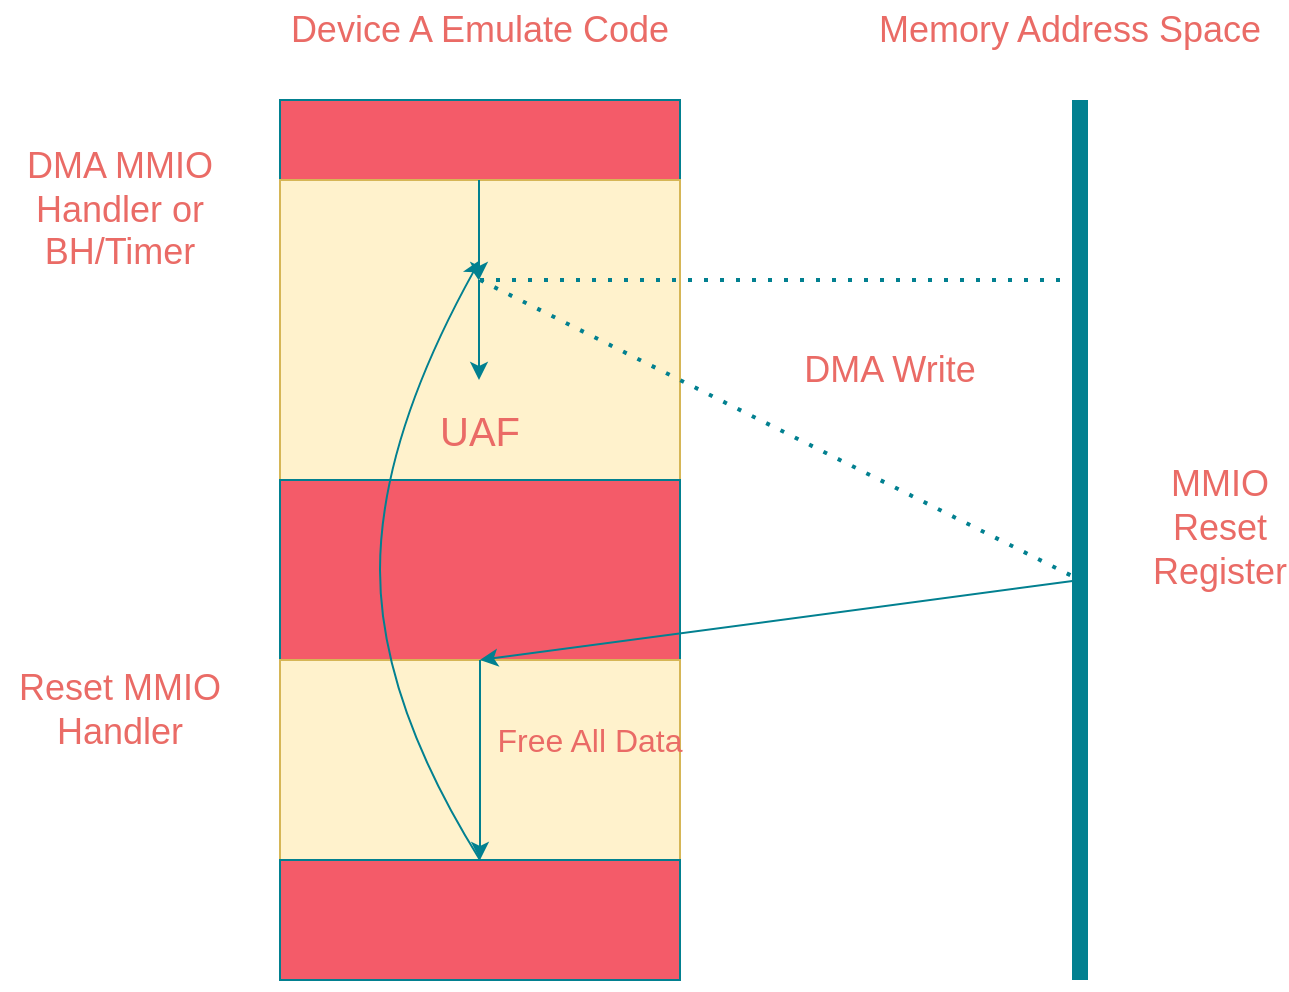 <mxfile version="21.1.7" type="github">
  <diagram name="第 1 页" id="dlYc7-aqfMGFKboNXZSi">
    <mxGraphModel dx="1619" dy="1113" grid="1" gridSize="10" guides="1" tooltips="1" connect="1" arrows="1" fold="1" page="1" pageScale="1" pageWidth="827" pageHeight="1169" math="0" shadow="0">
      <root>
        <mxCell id="0" />
        <mxCell id="1" parent="0" />
        <mxCell id="gboYOVQqI8aI5ZXzS-E3-2" value="" style="endArrow=none;html=1;rounded=0;strokeColor=#028090;fontColor=#E4FDE1;fillColor=#F45B69;strokeWidth=8;" edge="1" parent="1">
          <mxGeometry width="50" height="50" relative="1" as="geometry">
            <mxPoint x="480" y="720" as="sourcePoint" />
            <mxPoint x="480" y="280" as="targetPoint" />
          </mxGeometry>
        </mxCell>
        <mxCell id="gboYOVQqI8aI5ZXzS-E3-7" value="" style="rounded=0;whiteSpace=wrap;html=1;strokeColor=#028090;fontColor=#E4FDE1;fillColor=#F45B69;" vertex="1" parent="1">
          <mxGeometry x="80" y="280" width="200" height="40" as="geometry" />
        </mxCell>
        <mxCell id="gboYOVQqI8aI5ZXzS-E3-8" value="" style="rounded=0;whiteSpace=wrap;html=1;strokeColor=#d6b656;fillColor=#fff2cc;" vertex="1" parent="1">
          <mxGeometry x="80" y="320" width="200" height="150" as="geometry" />
        </mxCell>
        <mxCell id="gboYOVQqI8aI5ZXzS-E3-9" value="" style="rounded=0;whiteSpace=wrap;html=1;strokeColor=#028090;fontColor=#E4FDE1;fillColor=#F45B69;" vertex="1" parent="1">
          <mxGeometry x="80" y="470" width="200" height="90" as="geometry" />
        </mxCell>
        <mxCell id="gboYOVQqI8aI5ZXzS-E3-10" value="" style="rounded=0;whiteSpace=wrap;html=1;strokeColor=#d6b656;fillColor=#fff2cc;" vertex="1" parent="1">
          <mxGeometry x="80" y="560" width="200" height="100" as="geometry" />
        </mxCell>
        <mxCell id="gboYOVQqI8aI5ZXzS-E3-11" value="" style="rounded=0;whiteSpace=wrap;html=1;strokeColor=#028090;fontColor=#E4FDE1;fillColor=#F45B69;" vertex="1" parent="1">
          <mxGeometry x="80" y="660" width="200" height="60" as="geometry" />
        </mxCell>
        <mxCell id="gboYOVQqI8aI5ZXzS-E3-12" value="&lt;font style=&quot;font-size: 18px;&quot; color=&quot;#EA6B66&quot;&gt;Memory Address Space&lt;br&gt;&lt;/font&gt;" style="text;html=1;strokeColor=none;fillColor=none;align=center;verticalAlign=middle;whiteSpace=wrap;rounded=0;fontColor=#E4FDE1;" vertex="1" parent="1">
          <mxGeometry x="370" y="230" width="210" height="30" as="geometry" />
        </mxCell>
        <mxCell id="gboYOVQqI8aI5ZXzS-E3-14" value="&lt;div style=&quot;font-size: 18px;&quot;&gt;&lt;font style=&quot;font-size: 18px;&quot; color=&quot;#EA6B66&quot;&gt;MMIO Reset Register&lt;/font&gt;&lt;/div&gt;&lt;div style=&quot;font-size: 18px;&quot;&gt;&lt;font style=&quot;font-size: 18px;&quot; color=&quot;#EA6B66&quot;&gt;&lt;br&gt;&lt;/font&gt;&lt;/div&gt;" style="text;html=1;strokeColor=none;fillColor=none;align=center;verticalAlign=middle;whiteSpace=wrap;rounded=0;fontColor=#E4FDE1;" vertex="1" parent="1">
          <mxGeometry x="520" y="490" width="60" height="30" as="geometry" />
        </mxCell>
        <mxCell id="gboYOVQqI8aI5ZXzS-E3-15" value="&lt;font style=&quot;font-size: 18px;&quot; color=&quot;#EA6B66&quot;&gt;Device A Emulate Code&lt;br&gt;&lt;/font&gt;" style="text;html=1;strokeColor=none;fillColor=none;align=center;verticalAlign=middle;whiteSpace=wrap;rounded=0;fontColor=#E4FDE1;" vertex="1" parent="1">
          <mxGeometry x="65" y="230" width="230" height="30" as="geometry" />
        </mxCell>
        <mxCell id="gboYOVQqI8aI5ZXzS-E3-16" value="&lt;font style=&quot;font-size: 18px;&quot; color=&quot;#EA6B66&quot;&gt;DMA MMIO Handler or BH/Timer&lt;br&gt;&lt;/font&gt;" style="text;html=1;strokeColor=none;fillColor=none;align=center;verticalAlign=middle;whiteSpace=wrap;rounded=0;fontColor=#E4FDE1;" vertex="1" parent="1">
          <mxGeometry x="-50" y="320" width="100" height="30" as="geometry" />
        </mxCell>
        <mxCell id="gboYOVQqI8aI5ZXzS-E3-17" value="&lt;font style=&quot;font-size: 18px;&quot; color=&quot;#EA6B66&quot;&gt;Reset MMIO Handler&lt;br&gt;&lt;/font&gt;" style="text;html=1;strokeColor=none;fillColor=none;align=center;verticalAlign=middle;whiteSpace=wrap;rounded=0;fontColor=#E4FDE1;" vertex="1" parent="1">
          <mxGeometry x="-60" y="570" width="120" height="30" as="geometry" />
        </mxCell>
        <mxCell id="gboYOVQqI8aI5ZXzS-E3-19" value="" style="endArrow=classic;html=1;rounded=0;strokeColor=#028090;fontColor=#E4FDE1;fillColor=#F45B69;" edge="1" parent="1">
          <mxGeometry width="50" height="50" relative="1" as="geometry">
            <mxPoint x="179.5" y="320" as="sourcePoint" />
            <mxPoint x="179.5" y="370" as="targetPoint" />
          </mxGeometry>
        </mxCell>
        <mxCell id="gboYOVQqI8aI5ZXzS-E3-21" value="" style="endArrow=classic;html=1;rounded=0;strokeColor=#028090;fontColor=#E4FDE1;fillColor=#F45B69;" edge="1" parent="1">
          <mxGeometry width="50" height="50" relative="1" as="geometry">
            <mxPoint x="179.5" y="370" as="sourcePoint" />
            <mxPoint x="179.5" y="420" as="targetPoint" />
          </mxGeometry>
        </mxCell>
        <mxCell id="gboYOVQqI8aI5ZXzS-E3-22" value="" style="endArrow=classic;html=1;rounded=0;strokeColor=#028090;fontColor=#E4FDE1;fillColor=#F45B69;exitX=0.5;exitY=0;exitDx=0;exitDy=0;entryX=0.5;entryY=1;entryDx=0;entryDy=0;" edge="1" parent="1" source="gboYOVQqI8aI5ZXzS-E3-10" target="gboYOVQqI8aI5ZXzS-E3-10">
          <mxGeometry width="50" height="50" relative="1" as="geometry">
            <mxPoint x="240" y="590" as="sourcePoint" />
            <mxPoint x="290" y="540" as="targetPoint" />
          </mxGeometry>
        </mxCell>
        <mxCell id="gboYOVQqI8aI5ZXzS-E3-23" value="" style="endArrow=none;dashed=1;html=1;dashPattern=1 3;strokeWidth=2;rounded=0;strokeColor=#028090;fontColor=#E4FDE1;fillColor=#F45B69;" edge="1" parent="1">
          <mxGeometry width="50" height="50" relative="1" as="geometry">
            <mxPoint x="180" y="370" as="sourcePoint" />
            <mxPoint x="480" y="370" as="targetPoint" />
          </mxGeometry>
        </mxCell>
        <mxCell id="gboYOVQqI8aI5ZXzS-E3-24" value="" style="endArrow=none;dashed=1;html=1;dashPattern=1 3;strokeWidth=2;rounded=0;strokeColor=#028090;fontColor=#E4FDE1;fillColor=#F45B69;" edge="1" parent="1">
          <mxGeometry width="50" height="50" relative="1" as="geometry">
            <mxPoint x="180" y="370" as="sourcePoint" />
            <mxPoint x="480" y="520" as="targetPoint" />
          </mxGeometry>
        </mxCell>
        <mxCell id="gboYOVQqI8aI5ZXzS-E3-25" value="" style="endArrow=classic;html=1;rounded=0;strokeColor=#028090;fontColor=#E4FDE1;fillColor=#F45B69;entryX=0.5;entryY=1;entryDx=0;entryDy=0;" edge="1" parent="1" target="gboYOVQqI8aI5ZXzS-E3-9">
          <mxGeometry width="50" height="50" relative="1" as="geometry">
            <mxPoint x="480" y="520" as="sourcePoint" />
            <mxPoint x="290" y="540" as="targetPoint" />
          </mxGeometry>
        </mxCell>
        <mxCell id="gboYOVQqI8aI5ZXzS-E3-26" value="" style="curved=1;endArrow=classic;html=1;rounded=0;strokeColor=#028090;fontColor=#E4FDE1;fillColor=#F45B69;exitX=0.5;exitY=1;exitDx=0;exitDy=0;" edge="1" parent="1" source="gboYOVQqI8aI5ZXzS-E3-10">
          <mxGeometry width="50" height="50" relative="1" as="geometry">
            <mxPoint x="100" y="500" as="sourcePoint" />
            <mxPoint x="180" y="360" as="targetPoint" />
            <Array as="points">
              <mxPoint x="130" y="580" />
              <mxPoint x="130" y="450" />
            </Array>
          </mxGeometry>
        </mxCell>
        <mxCell id="gboYOVQqI8aI5ZXzS-E3-27" value="&lt;font color=&quot;#EA6B66&quot;&gt;&lt;font style=&quot;font-size: 20px;&quot;&gt;&lt;font style=&quot;font-size: 20px;&quot;&gt;UAF&lt;/font&gt;&lt;/font&gt;&lt;/font&gt;" style="text;html=1;strokeColor=none;fillColor=none;align=center;verticalAlign=middle;whiteSpace=wrap;rounded=0;fontColor=#E4FDE1;" vertex="1" parent="1">
          <mxGeometry x="150" y="430" width="60" height="30" as="geometry" />
        </mxCell>
        <mxCell id="gboYOVQqI8aI5ZXzS-E3-28" value="&lt;font style=&quot;font-size: 16px;&quot; color=&quot;#EA6B66&quot;&gt;Free All Data&lt;br&gt;&lt;/font&gt;" style="text;html=1;strokeColor=none;fillColor=none;align=center;verticalAlign=middle;whiteSpace=wrap;rounded=0;fontColor=#E4FDE1;" vertex="1" parent="1">
          <mxGeometry x="180" y="585" width="110" height="30" as="geometry" />
        </mxCell>
        <mxCell id="gboYOVQqI8aI5ZXzS-E3-29" value="&lt;font style=&quot;font-size: 18px;&quot; color=&quot;#EA6B66&quot;&gt;DMA Write&lt;br&gt;&lt;/font&gt;" style="text;html=1;strokeColor=none;fillColor=none;align=center;verticalAlign=middle;whiteSpace=wrap;rounded=0;fontColor=#E4FDE1;" vertex="1" parent="1">
          <mxGeometry x="310" y="400" width="150" height="30" as="geometry" />
        </mxCell>
      </root>
    </mxGraphModel>
  </diagram>
</mxfile>
